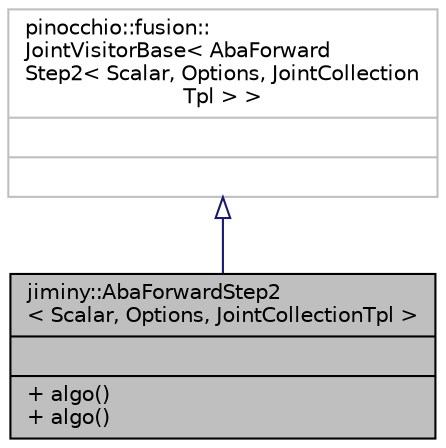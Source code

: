 digraph "jiminy::AbaForwardStep2&lt; Scalar, Options, JointCollectionTpl &gt;"
{
  edge [fontname="Helvetica",fontsize="10",labelfontname="Helvetica",labelfontsize="10"];
  node [fontname="Helvetica",fontsize="10",shape=record];
  Node2 [label="{jiminy::AbaForwardStep2\l\< Scalar, Options, JointCollectionTpl \>\n||+ algo()\l+ algo()\l}",height=0.2,width=0.4,color="black", fillcolor="grey75", style="filled", fontcolor="black"];
  Node3 -> Node2 [dir="back",color="midnightblue",fontsize="10",style="solid",arrowtail="onormal",fontname="Helvetica"];
  Node3 [label="{pinocchio::fusion::\lJointVisitorBase\< AbaForward\lStep2\< Scalar, Options, JointCollection\lTpl \> \>\n||}",height=0.2,width=0.4,color="grey75", fillcolor="white", style="filled"];
}
